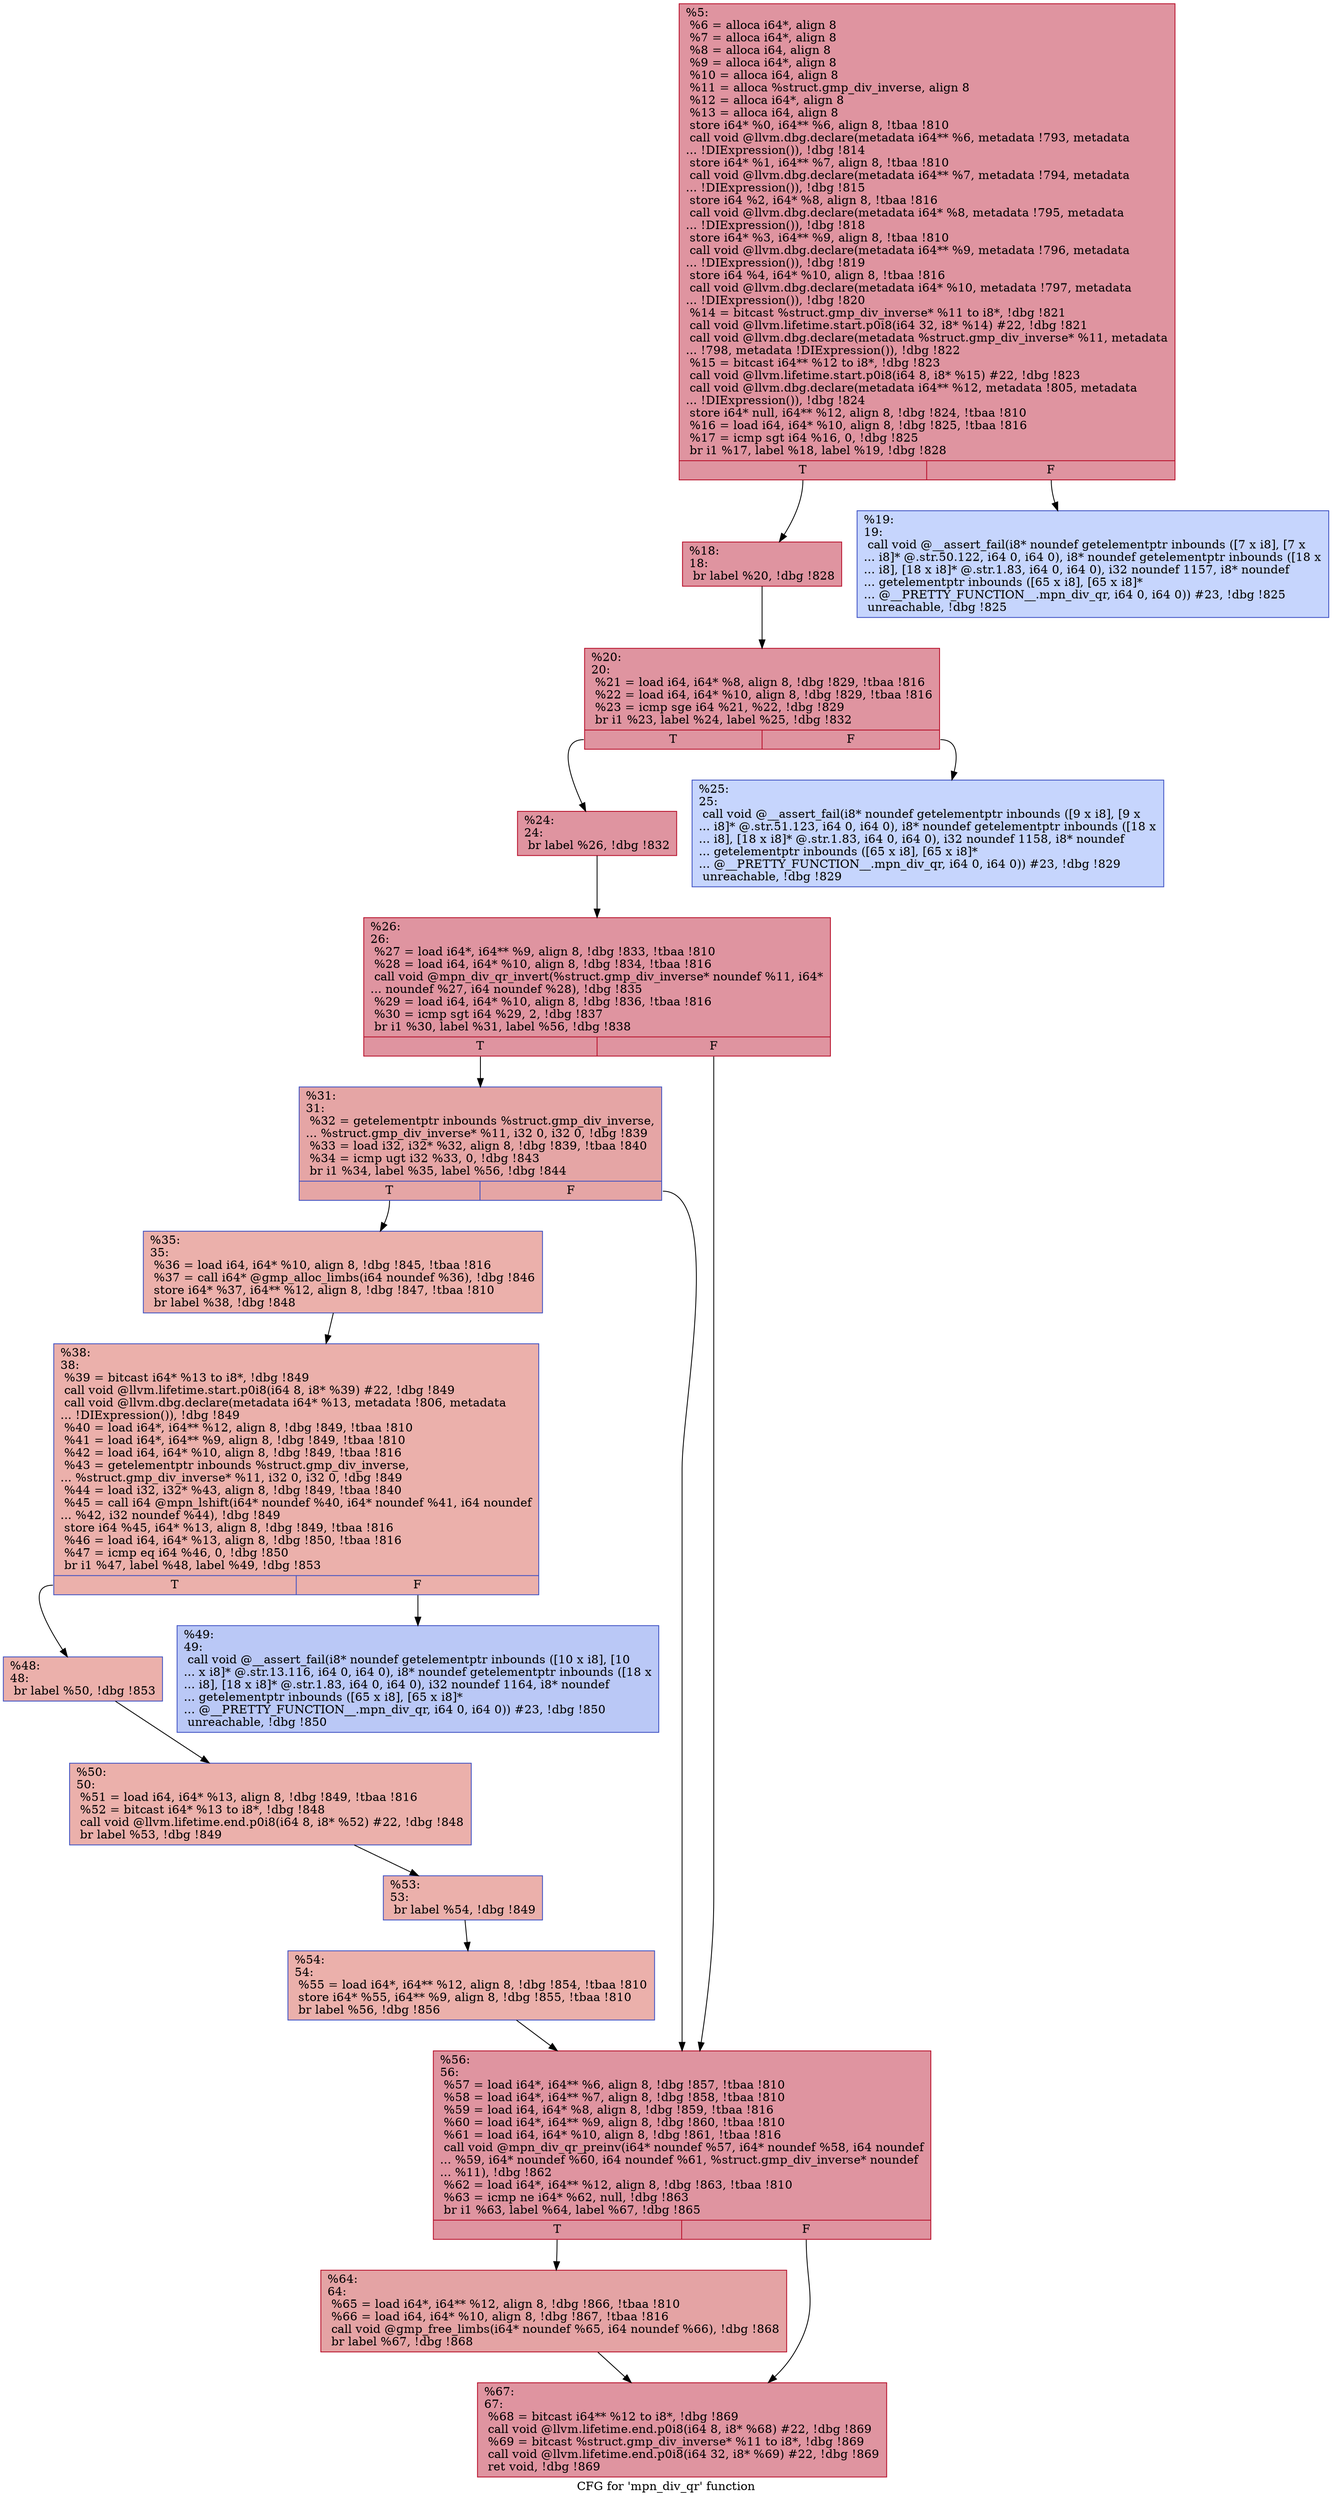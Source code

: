 digraph "CFG for 'mpn_div_qr' function" {
	label="CFG for 'mpn_div_qr' function";

	Node0x26d5cd0 [shape=record,color="#b70d28ff", style=filled, fillcolor="#b70d2870",label="{%5:\l  %6 = alloca i64*, align 8\l  %7 = alloca i64*, align 8\l  %8 = alloca i64, align 8\l  %9 = alloca i64*, align 8\l  %10 = alloca i64, align 8\l  %11 = alloca %struct.gmp_div_inverse, align 8\l  %12 = alloca i64*, align 8\l  %13 = alloca i64, align 8\l  store i64* %0, i64** %6, align 8, !tbaa !810\l  call void @llvm.dbg.declare(metadata i64** %6, metadata !793, metadata\l... !DIExpression()), !dbg !814\l  store i64* %1, i64** %7, align 8, !tbaa !810\l  call void @llvm.dbg.declare(metadata i64** %7, metadata !794, metadata\l... !DIExpression()), !dbg !815\l  store i64 %2, i64* %8, align 8, !tbaa !816\l  call void @llvm.dbg.declare(metadata i64* %8, metadata !795, metadata\l... !DIExpression()), !dbg !818\l  store i64* %3, i64** %9, align 8, !tbaa !810\l  call void @llvm.dbg.declare(metadata i64** %9, metadata !796, metadata\l... !DIExpression()), !dbg !819\l  store i64 %4, i64* %10, align 8, !tbaa !816\l  call void @llvm.dbg.declare(metadata i64* %10, metadata !797, metadata\l... !DIExpression()), !dbg !820\l  %14 = bitcast %struct.gmp_div_inverse* %11 to i8*, !dbg !821\l  call void @llvm.lifetime.start.p0i8(i64 32, i8* %14) #22, !dbg !821\l  call void @llvm.dbg.declare(metadata %struct.gmp_div_inverse* %11, metadata\l... !798, metadata !DIExpression()), !dbg !822\l  %15 = bitcast i64** %12 to i8*, !dbg !823\l  call void @llvm.lifetime.start.p0i8(i64 8, i8* %15) #22, !dbg !823\l  call void @llvm.dbg.declare(metadata i64** %12, metadata !805, metadata\l... !DIExpression()), !dbg !824\l  store i64* null, i64** %12, align 8, !dbg !824, !tbaa !810\l  %16 = load i64, i64* %10, align 8, !dbg !825, !tbaa !816\l  %17 = icmp sgt i64 %16, 0, !dbg !825\l  br i1 %17, label %18, label %19, !dbg !828\l|{<s0>T|<s1>F}}"];
	Node0x26d5cd0:s0 -> Node0x26d5dc0;
	Node0x26d5cd0:s1 -> Node0x26d5e10;
	Node0x26d5dc0 [shape=record,color="#b70d28ff", style=filled, fillcolor="#b70d2870",label="{%18:\l18:                                               \l  br label %20, !dbg !828\l}"];
	Node0x26d5dc0 -> Node0x26d5e60;
	Node0x26d5e10 [shape=record,color="#3d50c3ff", style=filled, fillcolor="#7ea1fa70",label="{%19:\l19:                                               \l  call void @__assert_fail(i8* noundef getelementptr inbounds ([7 x i8], [7 x\l... i8]* @.str.50.122, i64 0, i64 0), i8* noundef getelementptr inbounds ([18 x\l... i8], [18 x i8]* @.str.1.83, i64 0, i64 0), i32 noundef 1157, i8* noundef\l... getelementptr inbounds ([65 x i8], [65 x i8]*\l... @__PRETTY_FUNCTION__.mpn_div_qr, i64 0, i64 0)) #23, !dbg !825\l  unreachable, !dbg !825\l}"];
	Node0x26d5e60 [shape=record,color="#b70d28ff", style=filled, fillcolor="#b70d2870",label="{%20:\l20:                                               \l  %21 = load i64, i64* %8, align 8, !dbg !829, !tbaa !816\l  %22 = load i64, i64* %10, align 8, !dbg !829, !tbaa !816\l  %23 = icmp sge i64 %21, %22, !dbg !829\l  br i1 %23, label %24, label %25, !dbg !832\l|{<s0>T|<s1>F}}"];
	Node0x26d5e60:s0 -> Node0x26d5eb0;
	Node0x26d5e60:s1 -> Node0x26d5f00;
	Node0x26d5eb0 [shape=record,color="#b70d28ff", style=filled, fillcolor="#b70d2870",label="{%24:\l24:                                               \l  br label %26, !dbg !832\l}"];
	Node0x26d5eb0 -> Node0x26d5f50;
	Node0x26d5f00 [shape=record,color="#3d50c3ff", style=filled, fillcolor="#7ea1fa70",label="{%25:\l25:                                               \l  call void @__assert_fail(i8* noundef getelementptr inbounds ([9 x i8], [9 x\l... i8]* @.str.51.123, i64 0, i64 0), i8* noundef getelementptr inbounds ([18 x\l... i8], [18 x i8]* @.str.1.83, i64 0, i64 0), i32 noundef 1158, i8* noundef\l... getelementptr inbounds ([65 x i8], [65 x i8]*\l... @__PRETTY_FUNCTION__.mpn_div_qr, i64 0, i64 0)) #23, !dbg !829\l  unreachable, !dbg !829\l}"];
	Node0x26d5f50 [shape=record,color="#b70d28ff", style=filled, fillcolor="#b70d2870",label="{%26:\l26:                                               \l  %27 = load i64*, i64** %9, align 8, !dbg !833, !tbaa !810\l  %28 = load i64, i64* %10, align 8, !dbg !834, !tbaa !816\l  call void @mpn_div_qr_invert(%struct.gmp_div_inverse* noundef %11, i64*\l... noundef %27, i64 noundef %28), !dbg !835\l  %29 = load i64, i64* %10, align 8, !dbg !836, !tbaa !816\l  %30 = icmp sgt i64 %29, 2, !dbg !837\l  br i1 %30, label %31, label %56, !dbg !838\l|{<s0>T|<s1>F}}"];
	Node0x26d5f50:s0 -> Node0x26d5fa0;
	Node0x26d5f50:s1 -> Node0x26d6220;
	Node0x26d5fa0 [shape=record,color="#3d50c3ff", style=filled, fillcolor="#c5333470",label="{%31:\l31:                                               \l  %32 = getelementptr inbounds %struct.gmp_div_inverse,\l... %struct.gmp_div_inverse* %11, i32 0, i32 0, !dbg !839\l  %33 = load i32, i32* %32, align 8, !dbg !839, !tbaa !840\l  %34 = icmp ugt i32 %33, 0, !dbg !843\l  br i1 %34, label %35, label %56, !dbg !844\l|{<s0>T|<s1>F}}"];
	Node0x26d5fa0:s0 -> Node0x26d5ff0;
	Node0x26d5fa0:s1 -> Node0x26d6220;
	Node0x26d5ff0 [shape=record,color="#3d50c3ff", style=filled, fillcolor="#d24b4070",label="{%35:\l35:                                               \l  %36 = load i64, i64* %10, align 8, !dbg !845, !tbaa !816\l  %37 = call i64* @gmp_alloc_limbs(i64 noundef %36), !dbg !846\l  store i64* %37, i64** %12, align 8, !dbg !847, !tbaa !810\l  br label %38, !dbg !848\l}"];
	Node0x26d5ff0 -> Node0x26d6040;
	Node0x26d6040 [shape=record,color="#3d50c3ff", style=filled, fillcolor="#d24b4070",label="{%38:\l38:                                               \l  %39 = bitcast i64* %13 to i8*, !dbg !849\l  call void @llvm.lifetime.start.p0i8(i64 8, i8* %39) #22, !dbg !849\l  call void @llvm.dbg.declare(metadata i64* %13, metadata !806, metadata\l... !DIExpression()), !dbg !849\l  %40 = load i64*, i64** %12, align 8, !dbg !849, !tbaa !810\l  %41 = load i64*, i64** %9, align 8, !dbg !849, !tbaa !810\l  %42 = load i64, i64* %10, align 8, !dbg !849, !tbaa !816\l  %43 = getelementptr inbounds %struct.gmp_div_inverse,\l... %struct.gmp_div_inverse* %11, i32 0, i32 0, !dbg !849\l  %44 = load i32, i32* %43, align 8, !dbg !849, !tbaa !840\l  %45 = call i64 @mpn_lshift(i64* noundef %40, i64* noundef %41, i64 noundef\l... %42, i32 noundef %44), !dbg !849\l  store i64 %45, i64* %13, align 8, !dbg !849, !tbaa !816\l  %46 = load i64, i64* %13, align 8, !dbg !850, !tbaa !816\l  %47 = icmp eq i64 %46, 0, !dbg !850\l  br i1 %47, label %48, label %49, !dbg !853\l|{<s0>T|<s1>F}}"];
	Node0x26d6040:s0 -> Node0x26d6090;
	Node0x26d6040:s1 -> Node0x26d60e0;
	Node0x26d6090 [shape=record,color="#3d50c3ff", style=filled, fillcolor="#d24b4070",label="{%48:\l48:                                               \l  br label %50, !dbg !853\l}"];
	Node0x26d6090 -> Node0x26d6130;
	Node0x26d60e0 [shape=record,color="#3d50c3ff", style=filled, fillcolor="#6282ea70",label="{%49:\l49:                                               \l  call void @__assert_fail(i8* noundef getelementptr inbounds ([10 x i8], [10\l... x i8]* @.str.13.116, i64 0, i64 0), i8* noundef getelementptr inbounds ([18 x\l... i8], [18 x i8]* @.str.1.83, i64 0, i64 0), i32 noundef 1164, i8* noundef\l... getelementptr inbounds ([65 x i8], [65 x i8]*\l... @__PRETTY_FUNCTION__.mpn_div_qr, i64 0, i64 0)) #23, !dbg !850\l  unreachable, !dbg !850\l}"];
	Node0x26d6130 [shape=record,color="#3d50c3ff", style=filled, fillcolor="#d24b4070",label="{%50:\l50:                                               \l  %51 = load i64, i64* %13, align 8, !dbg !849, !tbaa !816\l  %52 = bitcast i64* %13 to i8*, !dbg !848\l  call void @llvm.lifetime.end.p0i8(i64 8, i8* %52) #22, !dbg !848\l  br label %53, !dbg !849\l}"];
	Node0x26d6130 -> Node0x26d6180;
	Node0x26d6180 [shape=record,color="#3d50c3ff", style=filled, fillcolor="#d24b4070",label="{%53:\l53:                                               \l  br label %54, !dbg !849\l}"];
	Node0x26d6180 -> Node0x26d61d0;
	Node0x26d61d0 [shape=record,color="#3d50c3ff", style=filled, fillcolor="#d24b4070",label="{%54:\l54:                                               \l  %55 = load i64*, i64** %12, align 8, !dbg !854, !tbaa !810\l  store i64* %55, i64** %9, align 8, !dbg !855, !tbaa !810\l  br label %56, !dbg !856\l}"];
	Node0x26d61d0 -> Node0x26d6220;
	Node0x26d6220 [shape=record,color="#b70d28ff", style=filled, fillcolor="#b70d2870",label="{%56:\l56:                                               \l  %57 = load i64*, i64** %6, align 8, !dbg !857, !tbaa !810\l  %58 = load i64*, i64** %7, align 8, !dbg !858, !tbaa !810\l  %59 = load i64, i64* %8, align 8, !dbg !859, !tbaa !816\l  %60 = load i64*, i64** %9, align 8, !dbg !860, !tbaa !810\l  %61 = load i64, i64* %10, align 8, !dbg !861, !tbaa !816\l  call void @mpn_div_qr_preinv(i64* noundef %57, i64* noundef %58, i64 noundef\l... %59, i64* noundef %60, i64 noundef %61, %struct.gmp_div_inverse* noundef\l... %11), !dbg !862\l  %62 = load i64*, i64** %12, align 8, !dbg !863, !tbaa !810\l  %63 = icmp ne i64* %62, null, !dbg !863\l  br i1 %63, label %64, label %67, !dbg !865\l|{<s0>T|<s1>F}}"];
	Node0x26d6220:s0 -> Node0x26d6270;
	Node0x26d6220:s1 -> Node0x26d62c0;
	Node0x26d6270 [shape=record,color="#b70d28ff", style=filled, fillcolor="#c32e3170",label="{%64:\l64:                                               \l  %65 = load i64*, i64** %12, align 8, !dbg !866, !tbaa !810\l  %66 = load i64, i64* %10, align 8, !dbg !867, !tbaa !816\l  call void @gmp_free_limbs(i64* noundef %65, i64 noundef %66), !dbg !868\l  br label %67, !dbg !868\l}"];
	Node0x26d6270 -> Node0x26d62c0;
	Node0x26d62c0 [shape=record,color="#b70d28ff", style=filled, fillcolor="#b70d2870",label="{%67:\l67:                                               \l  %68 = bitcast i64** %12 to i8*, !dbg !869\l  call void @llvm.lifetime.end.p0i8(i64 8, i8* %68) #22, !dbg !869\l  %69 = bitcast %struct.gmp_div_inverse* %11 to i8*, !dbg !869\l  call void @llvm.lifetime.end.p0i8(i64 32, i8* %69) #22, !dbg !869\l  ret void, !dbg !869\l}"];
}
